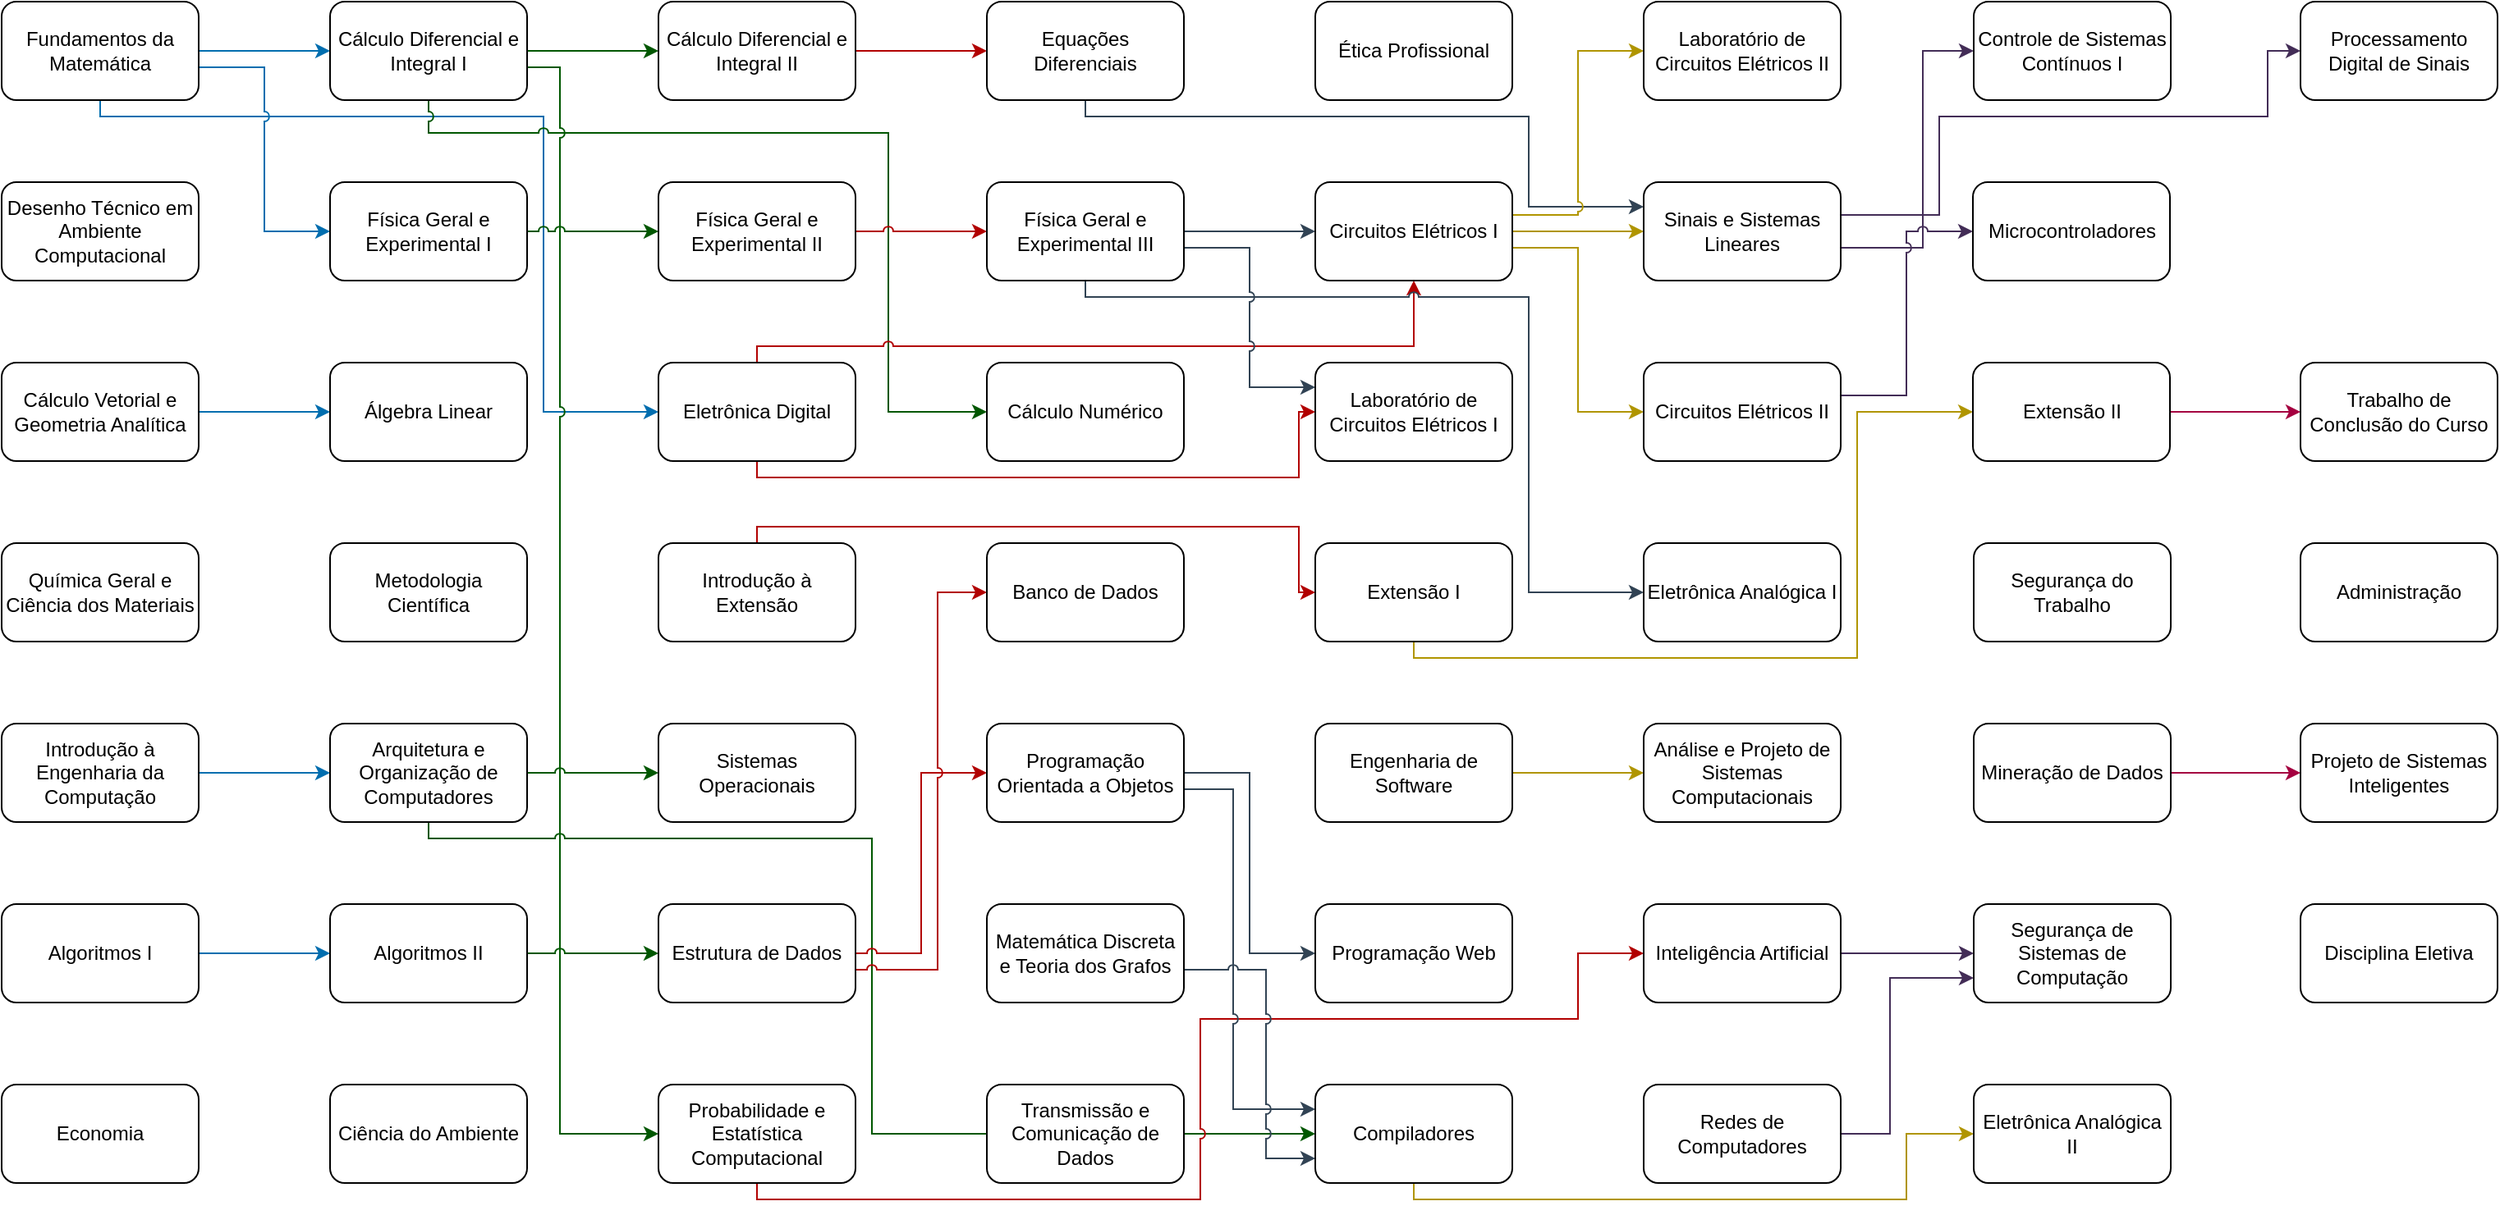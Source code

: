 <mxfile version="28.0.7">
  <diagram name="Página-1" id="1_IcvphOG9MH5CT4vIaf">
    <mxGraphModel dx="818" dy="701" grid="1" gridSize="10" guides="1" tooltips="1" connect="1" arrows="1" fold="1" page="1" pageScale="1" pageWidth="827" pageHeight="1169" math="0" shadow="0">
      <root>
        <mxCell id="0" />
        <mxCell id="1" parent="0" />
        <mxCell id="4kvXDWAPBxVA_NMJ1HBV-61" style="edgeStyle=orthogonalEdgeStyle;rounded=0;orthogonalLoop=1;jettySize=auto;html=1;entryX=0;entryY=0.5;entryDx=0;entryDy=0;fillColor=#1ba1e2;strokeColor=#006EAF;" edge="1" parent="1" source="4kvXDWAPBxVA_NMJ1HBV-2" target="4kvXDWAPBxVA_NMJ1HBV-9">
          <mxGeometry relative="1" as="geometry" />
        </mxCell>
        <mxCell id="4kvXDWAPBxVA_NMJ1HBV-62" style="edgeStyle=orthogonalEdgeStyle;rounded=0;orthogonalLoop=1;jettySize=auto;html=1;entryX=0;entryY=0.5;entryDx=0;entryDy=0;jumpStyle=arc;fillColor=#1ba1e2;strokeColor=#006EAF;" edge="1" parent="1" source="4kvXDWAPBxVA_NMJ1HBV-2" target="4kvXDWAPBxVA_NMJ1HBV-17">
          <mxGeometry relative="1" as="geometry">
            <Array as="points">
              <mxPoint x="100" y="370" />
              <mxPoint x="370" y="370" />
              <mxPoint x="370" y="550" />
            </Array>
          </mxGeometry>
        </mxCell>
        <mxCell id="4kvXDWAPBxVA_NMJ1HBV-63" style="edgeStyle=orthogonalEdgeStyle;rounded=0;orthogonalLoop=1;jettySize=auto;html=1;entryX=0;entryY=0.5;entryDx=0;entryDy=0;jumpStyle=arc;fillColor=#1ba1e2;strokeColor=#006EAF;" edge="1" parent="1" source="4kvXDWAPBxVA_NMJ1HBV-2" target="4kvXDWAPBxVA_NMJ1HBV-10">
          <mxGeometry relative="1" as="geometry">
            <Array as="points">
              <mxPoint x="200" y="340" />
              <mxPoint x="200" y="440" />
            </Array>
          </mxGeometry>
        </mxCell>
        <mxCell id="4kvXDWAPBxVA_NMJ1HBV-2" value="Fundamentos da Matemática" style="rounded=1;whiteSpace=wrap;html=1;" vertex="1" parent="1">
          <mxGeometry x="40" y="300" width="120" height="60" as="geometry" />
        </mxCell>
        <mxCell id="4kvXDWAPBxVA_NMJ1HBV-3" value="Desenho Técnico em Ambiente Computacional" style="rounded=1;whiteSpace=wrap;html=1;" vertex="1" parent="1">
          <mxGeometry x="40" y="410" width="120" height="60" as="geometry" />
        </mxCell>
        <mxCell id="4kvXDWAPBxVA_NMJ1HBV-64" style="edgeStyle=orthogonalEdgeStyle;rounded=0;orthogonalLoop=1;jettySize=auto;html=1;entryX=0;entryY=0.5;entryDx=0;entryDy=0;fillColor=#1ba1e2;strokeColor=#006EAF;" edge="1" parent="1" source="4kvXDWAPBxVA_NMJ1HBV-4" target="4kvXDWAPBxVA_NMJ1HBV-11">
          <mxGeometry relative="1" as="geometry" />
        </mxCell>
        <mxCell id="4kvXDWAPBxVA_NMJ1HBV-4" value="Cálculo Vetorial e Geometria Analítica" style="rounded=1;whiteSpace=wrap;html=1;" vertex="1" parent="1">
          <mxGeometry x="40" y="520" width="120" height="60" as="geometry" />
        </mxCell>
        <mxCell id="4kvXDWAPBxVA_NMJ1HBV-5" value="&lt;div&gt;Química Geral e Ciência dos Materiais&lt;/div&gt;" style="rounded=1;whiteSpace=wrap;html=1;" vertex="1" parent="1">
          <mxGeometry x="40" y="630" width="120" height="60" as="geometry" />
        </mxCell>
        <mxCell id="4kvXDWAPBxVA_NMJ1HBV-65" style="edgeStyle=orthogonalEdgeStyle;rounded=0;orthogonalLoop=1;jettySize=auto;html=1;entryX=0;entryY=0.5;entryDx=0;entryDy=0;fillColor=#1ba1e2;strokeColor=#006EAF;" edge="1" parent="1" source="4kvXDWAPBxVA_NMJ1HBV-6" target="4kvXDWAPBxVA_NMJ1HBV-13">
          <mxGeometry relative="1" as="geometry" />
        </mxCell>
        <mxCell id="4kvXDWAPBxVA_NMJ1HBV-6" value="Introdução à Engenharia da Computação" style="rounded=1;whiteSpace=wrap;html=1;" vertex="1" parent="1">
          <mxGeometry x="40" y="740" width="120" height="60" as="geometry" />
        </mxCell>
        <mxCell id="4kvXDWAPBxVA_NMJ1HBV-66" style="edgeStyle=orthogonalEdgeStyle;rounded=0;orthogonalLoop=1;jettySize=auto;html=1;entryX=0;entryY=0.5;entryDx=0;entryDy=0;fillColor=#1ba1e2;strokeColor=#006EAF;" edge="1" parent="1" source="4kvXDWAPBxVA_NMJ1HBV-7" target="4kvXDWAPBxVA_NMJ1HBV-14">
          <mxGeometry relative="1" as="geometry" />
        </mxCell>
        <mxCell id="4kvXDWAPBxVA_NMJ1HBV-7" value="Algoritmos I" style="rounded=1;whiteSpace=wrap;html=1;" vertex="1" parent="1">
          <mxGeometry x="40" y="850" width="120" height="60" as="geometry" />
        </mxCell>
        <mxCell id="4kvXDWAPBxVA_NMJ1HBV-8" value="Economia" style="rounded=1;whiteSpace=wrap;html=1;" vertex="1" parent="1">
          <mxGeometry x="40" y="960" width="120" height="60" as="geometry" />
        </mxCell>
        <mxCell id="4kvXDWAPBxVA_NMJ1HBV-67" style="edgeStyle=orthogonalEdgeStyle;rounded=0;orthogonalLoop=1;jettySize=auto;html=1;entryX=0;entryY=0.5;entryDx=0;entryDy=0;fillColor=#008a00;strokeColor=#005700;" edge="1" parent="1" source="4kvXDWAPBxVA_NMJ1HBV-9" target="4kvXDWAPBxVA_NMJ1HBV-22">
          <mxGeometry relative="1" as="geometry" />
        </mxCell>
        <mxCell id="4kvXDWAPBxVA_NMJ1HBV-68" style="edgeStyle=orthogonalEdgeStyle;rounded=0;orthogonalLoop=1;jettySize=auto;html=1;entryX=0;entryY=0.5;entryDx=0;entryDy=0;fillColor=#008a00;strokeColor=#005700;jumpStyle=arc;" edge="1" parent="1" source="4kvXDWAPBxVA_NMJ1HBV-9" target="4kvXDWAPBxVA_NMJ1HBV-25">
          <mxGeometry relative="1" as="geometry">
            <Array as="points">
              <mxPoint x="300" y="380" />
              <mxPoint x="580" y="380" />
              <mxPoint x="580" y="550" />
            </Array>
          </mxGeometry>
        </mxCell>
        <mxCell id="4kvXDWAPBxVA_NMJ1HBV-69" style="edgeStyle=orthogonalEdgeStyle;rounded=0;orthogonalLoop=1;jettySize=auto;html=1;entryX=0;entryY=0.5;entryDx=0;entryDy=0;fillColor=#008a00;strokeColor=#005700;jumpStyle=arc;" edge="1" parent="1" source="4kvXDWAPBxVA_NMJ1HBV-9" target="4kvXDWAPBxVA_NMJ1HBV-21">
          <mxGeometry relative="1" as="geometry">
            <Array as="points">
              <mxPoint x="380" y="340" />
              <mxPoint x="380" y="990" />
            </Array>
          </mxGeometry>
        </mxCell>
        <mxCell id="4kvXDWAPBxVA_NMJ1HBV-9" value="&lt;div&gt;Cálculo Diferencial e Integral I&lt;/div&gt;" style="rounded=1;whiteSpace=wrap;html=1;" vertex="1" parent="1">
          <mxGeometry x="240" y="300" width="120" height="60" as="geometry" />
        </mxCell>
        <mxCell id="4kvXDWAPBxVA_NMJ1HBV-70" style="edgeStyle=orthogonalEdgeStyle;rounded=0;orthogonalLoop=1;jettySize=auto;html=1;entryX=0;entryY=0.5;entryDx=0;entryDy=0;fillColor=#008a00;strokeColor=#005700;jumpStyle=arc;" edge="1" parent="1" source="4kvXDWAPBxVA_NMJ1HBV-10" target="4kvXDWAPBxVA_NMJ1HBV-16">
          <mxGeometry relative="1" as="geometry" />
        </mxCell>
        <mxCell id="4kvXDWAPBxVA_NMJ1HBV-10" value="&lt;div&gt;Física Geral e Experimental I&lt;/div&gt;" style="rounded=1;whiteSpace=wrap;html=1;" vertex="1" parent="1">
          <mxGeometry x="240" y="410" width="120" height="60" as="geometry" />
        </mxCell>
        <mxCell id="4kvXDWAPBxVA_NMJ1HBV-11" value="Álgebra Linear" style="rounded=1;whiteSpace=wrap;html=1;" vertex="1" parent="1">
          <mxGeometry x="240" y="520" width="120" height="60" as="geometry" />
        </mxCell>
        <mxCell id="4kvXDWAPBxVA_NMJ1HBV-12" value="Metodologia Científica" style="rounded=1;whiteSpace=wrap;html=1;" vertex="1" parent="1">
          <mxGeometry x="240" y="630" width="120" height="60" as="geometry" />
        </mxCell>
        <mxCell id="4kvXDWAPBxVA_NMJ1HBV-71" style="edgeStyle=orthogonalEdgeStyle;rounded=0;orthogonalLoop=1;jettySize=auto;html=1;entryX=0;entryY=0.5;entryDx=0;entryDy=0;fillColor=#008a00;strokeColor=#005700;jumpStyle=arc;" edge="1" parent="1" source="4kvXDWAPBxVA_NMJ1HBV-13" target="4kvXDWAPBxVA_NMJ1HBV-19">
          <mxGeometry relative="1" as="geometry" />
        </mxCell>
        <mxCell id="4kvXDWAPBxVA_NMJ1HBV-72" style="edgeStyle=orthogonalEdgeStyle;rounded=0;orthogonalLoop=1;jettySize=auto;html=1;entryX=0;entryY=0.5;entryDx=0;entryDy=0;fillColor=#008a00;strokeColor=#005700;jumpStyle=arc;" edge="1" parent="1" source="4kvXDWAPBxVA_NMJ1HBV-13" target="4kvXDWAPBxVA_NMJ1HBV-36">
          <mxGeometry relative="1" as="geometry">
            <Array as="points">
              <mxPoint x="300" y="810" />
              <mxPoint x="570" y="810" />
              <mxPoint x="570" y="990" />
            </Array>
          </mxGeometry>
        </mxCell>
        <mxCell id="4kvXDWAPBxVA_NMJ1HBV-13" value="Arquitetura e Organização de Computadores" style="rounded=1;whiteSpace=wrap;html=1;" vertex="1" parent="1">
          <mxGeometry x="240" y="740" width="120" height="60" as="geometry" />
        </mxCell>
        <mxCell id="4kvXDWAPBxVA_NMJ1HBV-73" style="edgeStyle=orthogonalEdgeStyle;rounded=0;orthogonalLoop=1;jettySize=auto;html=1;fillColor=#008a00;strokeColor=#005700;jumpStyle=arc;" edge="1" parent="1" source="4kvXDWAPBxVA_NMJ1HBV-14" target="4kvXDWAPBxVA_NMJ1HBV-20">
          <mxGeometry relative="1" as="geometry" />
        </mxCell>
        <mxCell id="4kvXDWAPBxVA_NMJ1HBV-14" value="&lt;div&gt;Algoritmos II&lt;/div&gt;" style="rounded=1;whiteSpace=wrap;html=1;" vertex="1" parent="1">
          <mxGeometry x="240" y="850" width="120" height="60" as="geometry" />
        </mxCell>
        <mxCell id="4kvXDWAPBxVA_NMJ1HBV-15" value="Ciência do Ambiente" style="rounded=1;whiteSpace=wrap;html=1;" vertex="1" parent="1">
          <mxGeometry x="240" y="960" width="120" height="60" as="geometry" />
        </mxCell>
        <mxCell id="4kvXDWAPBxVA_NMJ1HBV-75" style="edgeStyle=orthogonalEdgeStyle;rounded=0;orthogonalLoop=1;jettySize=auto;html=1;entryX=0;entryY=0.5;entryDx=0;entryDy=0;fillColor=#e51400;strokeColor=#B20000;jumpStyle=arc;" edge="1" parent="1" source="4kvXDWAPBxVA_NMJ1HBV-16" target="4kvXDWAPBxVA_NMJ1HBV-24">
          <mxGeometry relative="1" as="geometry" />
        </mxCell>
        <mxCell id="4kvXDWAPBxVA_NMJ1HBV-16" value="&lt;div&gt;Física Geral e Experimental II&lt;/div&gt;" style="rounded=1;whiteSpace=wrap;html=1;" vertex="1" parent="1">
          <mxGeometry x="440" y="410" width="120" height="60" as="geometry" />
        </mxCell>
        <mxCell id="4kvXDWAPBxVA_NMJ1HBV-76" style="edgeStyle=orthogonalEdgeStyle;rounded=0;orthogonalLoop=1;jettySize=auto;html=1;entryX=0.5;entryY=1;entryDx=0;entryDy=0;fillColor=#e51400;strokeColor=#B20000;jumpStyle=arc;" edge="1" parent="1" source="4kvXDWAPBxVA_NMJ1HBV-17" target="4kvXDWAPBxVA_NMJ1HBV-31">
          <mxGeometry relative="1" as="geometry">
            <Array as="points">
              <mxPoint x="500" y="510" />
              <mxPoint x="900" y="510" />
            </Array>
          </mxGeometry>
        </mxCell>
        <mxCell id="4kvXDWAPBxVA_NMJ1HBV-77" style="edgeStyle=orthogonalEdgeStyle;rounded=0;orthogonalLoop=1;jettySize=auto;html=1;entryX=0;entryY=0.5;entryDx=0;entryDy=0;fillColor=#e51400;strokeColor=#B20000;jumpStyle=arc;" edge="1" parent="1" source="4kvXDWAPBxVA_NMJ1HBV-17" target="4kvXDWAPBxVA_NMJ1HBV-32">
          <mxGeometry relative="1" as="geometry">
            <Array as="points">
              <mxPoint x="500" y="590" />
              <mxPoint x="830" y="590" />
              <mxPoint x="830" y="550" />
            </Array>
          </mxGeometry>
        </mxCell>
        <mxCell id="4kvXDWAPBxVA_NMJ1HBV-17" value="Eletrônica Digital" style="rounded=1;whiteSpace=wrap;html=1;" vertex="1" parent="1">
          <mxGeometry x="440" y="520" width="120" height="60" as="geometry" />
        </mxCell>
        <mxCell id="4kvXDWAPBxVA_NMJ1HBV-78" style="edgeStyle=orthogonalEdgeStyle;rounded=0;orthogonalLoop=1;jettySize=auto;html=1;entryX=0;entryY=0.5;entryDx=0;entryDy=0;fillColor=#e51400;strokeColor=#B20000;jumpStyle=arc;" edge="1" parent="1" source="4kvXDWAPBxVA_NMJ1HBV-18" target="4kvXDWAPBxVA_NMJ1HBV-33">
          <mxGeometry relative="1" as="geometry">
            <Array as="points">
              <mxPoint x="500" y="620" />
              <mxPoint x="830" y="620" />
              <mxPoint x="830" y="660" />
            </Array>
          </mxGeometry>
        </mxCell>
        <mxCell id="4kvXDWAPBxVA_NMJ1HBV-18" value="Introdução à Extensão" style="rounded=1;whiteSpace=wrap;html=1;" vertex="1" parent="1">
          <mxGeometry x="440" y="630" width="120" height="60" as="geometry" />
        </mxCell>
        <mxCell id="4kvXDWAPBxVA_NMJ1HBV-19" value="Sistemas Operacionais" style="rounded=1;whiteSpace=wrap;html=1;" vertex="1" parent="1">
          <mxGeometry x="440" y="740" width="120" height="60" as="geometry" />
        </mxCell>
        <mxCell id="4kvXDWAPBxVA_NMJ1HBV-79" style="edgeStyle=orthogonalEdgeStyle;rounded=0;orthogonalLoop=1;jettySize=auto;html=1;entryX=0;entryY=0.5;entryDx=0;entryDy=0;fillColor=#e51400;strokeColor=#B20000;jumpStyle=arc;" edge="1" parent="1" source="4kvXDWAPBxVA_NMJ1HBV-20" target="4kvXDWAPBxVA_NMJ1HBV-27">
          <mxGeometry relative="1" as="geometry" />
        </mxCell>
        <mxCell id="4kvXDWAPBxVA_NMJ1HBV-80" style="edgeStyle=orthogonalEdgeStyle;rounded=0;orthogonalLoop=1;jettySize=auto;html=1;entryX=0;entryY=0.5;entryDx=0;entryDy=0;jumpStyle=arc;fillColor=#e51400;strokeColor=#B20000;" edge="1" parent="1" source="4kvXDWAPBxVA_NMJ1HBV-20" target="4kvXDWAPBxVA_NMJ1HBV-26">
          <mxGeometry relative="1" as="geometry">
            <Array as="points">
              <mxPoint x="610" y="890" />
              <mxPoint x="610" y="660" />
            </Array>
          </mxGeometry>
        </mxCell>
        <mxCell id="4kvXDWAPBxVA_NMJ1HBV-20" value="Estrutura de Dados" style="rounded=1;whiteSpace=wrap;html=1;" vertex="1" parent="1">
          <mxGeometry x="440" y="850" width="120" height="60" as="geometry" />
        </mxCell>
        <mxCell id="4kvXDWAPBxVA_NMJ1HBV-81" style="edgeStyle=orthogonalEdgeStyle;rounded=0;orthogonalLoop=1;jettySize=auto;html=1;entryX=0;entryY=0.5;entryDx=0;entryDy=0;jumpStyle=arc;fillColor=#e51400;strokeColor=#B20000;" edge="1" parent="1" source="4kvXDWAPBxVA_NMJ1HBV-21" target="4kvXDWAPBxVA_NMJ1HBV-42">
          <mxGeometry relative="1" as="geometry">
            <Array as="points">
              <mxPoint x="500" y="1030" />
              <mxPoint x="770" y="1030" />
              <mxPoint x="770" y="920" />
              <mxPoint x="1000" y="920" />
              <mxPoint x="1000" y="880" />
            </Array>
          </mxGeometry>
        </mxCell>
        <mxCell id="4kvXDWAPBxVA_NMJ1HBV-21" value="Probabilidade e Estatística Computacional" style="rounded=1;whiteSpace=wrap;html=1;" vertex="1" parent="1">
          <mxGeometry x="440" y="960" width="120" height="60" as="geometry" />
        </mxCell>
        <mxCell id="4kvXDWAPBxVA_NMJ1HBV-74" style="edgeStyle=orthogonalEdgeStyle;rounded=0;orthogonalLoop=1;jettySize=auto;html=1;entryX=0;entryY=0.5;entryDx=0;entryDy=0;fillColor=#e51400;strokeColor=#B20000;" edge="1" parent="1" source="4kvXDWAPBxVA_NMJ1HBV-22" target="4kvXDWAPBxVA_NMJ1HBV-23">
          <mxGeometry relative="1" as="geometry" />
        </mxCell>
        <mxCell id="4kvXDWAPBxVA_NMJ1HBV-22" value="&lt;div&gt;Cálculo Diferencial e Integral II&lt;/div&gt;" style="rounded=1;whiteSpace=wrap;html=1;" vertex="1" parent="1">
          <mxGeometry x="440" y="300" width="120" height="60" as="geometry" />
        </mxCell>
        <mxCell id="4kvXDWAPBxVA_NMJ1HBV-92" style="edgeStyle=orthogonalEdgeStyle;rounded=0;orthogonalLoop=1;jettySize=auto;html=1;entryX=0;entryY=0.25;entryDx=0;entryDy=0;fillColor=#647687;strokeColor=#314354;jumpStyle=arc;" edge="1" parent="1" source="4kvXDWAPBxVA_NMJ1HBV-23" target="4kvXDWAPBxVA_NMJ1HBV-38">
          <mxGeometry relative="1" as="geometry">
            <Array as="points">
              <mxPoint x="700" y="370" />
              <mxPoint x="970" y="370" />
              <mxPoint x="970" y="425" />
            </Array>
          </mxGeometry>
        </mxCell>
        <mxCell id="4kvXDWAPBxVA_NMJ1HBV-23" value="Equações Diferenciais" style="rounded=1;whiteSpace=wrap;html=1;" vertex="1" parent="1">
          <mxGeometry x="640" y="300" width="120" height="60" as="geometry" />
        </mxCell>
        <mxCell id="4kvXDWAPBxVA_NMJ1HBV-83" style="edgeStyle=orthogonalEdgeStyle;rounded=0;orthogonalLoop=1;jettySize=auto;html=1;entryX=0;entryY=0.5;entryDx=0;entryDy=0;fillColor=#647687;strokeColor=#314354;jumpStyle=arc;" edge="1" parent="1" source="4kvXDWAPBxVA_NMJ1HBV-24" target="4kvXDWAPBxVA_NMJ1HBV-31">
          <mxGeometry relative="1" as="geometry" />
        </mxCell>
        <mxCell id="4kvXDWAPBxVA_NMJ1HBV-84" style="edgeStyle=orthogonalEdgeStyle;rounded=0;orthogonalLoop=1;jettySize=auto;html=1;entryX=0;entryY=0.5;entryDx=0;entryDy=0;jumpStyle=arc;fillColor=#647687;strokeColor=#314354;" edge="1" parent="1" source="4kvXDWAPBxVA_NMJ1HBV-24" target="4kvXDWAPBxVA_NMJ1HBV-40">
          <mxGeometry relative="1" as="geometry">
            <Array as="points">
              <mxPoint x="700" y="480" />
              <mxPoint x="970" y="480" />
              <mxPoint x="970" y="660" />
            </Array>
          </mxGeometry>
        </mxCell>
        <mxCell id="4kvXDWAPBxVA_NMJ1HBV-85" style="edgeStyle=orthogonalEdgeStyle;rounded=0;orthogonalLoop=1;jettySize=auto;html=1;entryX=0;entryY=0.25;entryDx=0;entryDy=0;jumpStyle=arc;fillColor=#647687;strokeColor=#314354;" edge="1" parent="1" source="4kvXDWAPBxVA_NMJ1HBV-24" target="4kvXDWAPBxVA_NMJ1HBV-32">
          <mxGeometry relative="1" as="geometry">
            <Array as="points">
              <mxPoint x="800" y="450" />
              <mxPoint x="800" y="535" />
            </Array>
          </mxGeometry>
        </mxCell>
        <mxCell id="4kvXDWAPBxVA_NMJ1HBV-24" value="&lt;div&gt;Física Geral e Experimental III&lt;/div&gt;" style="rounded=1;whiteSpace=wrap;html=1;" vertex="1" parent="1">
          <mxGeometry x="640" y="410" width="120" height="60" as="geometry" />
        </mxCell>
        <mxCell id="4kvXDWAPBxVA_NMJ1HBV-25" value="Cálculo Numérico" style="rounded=1;whiteSpace=wrap;html=1;" vertex="1" parent="1">
          <mxGeometry x="640" y="520" width="120" height="60" as="geometry" />
        </mxCell>
        <mxCell id="4kvXDWAPBxVA_NMJ1HBV-26" value="Banco de Dados" style="rounded=1;whiteSpace=wrap;html=1;" vertex="1" parent="1">
          <mxGeometry x="640" y="630" width="120" height="60" as="geometry" />
        </mxCell>
        <mxCell id="4kvXDWAPBxVA_NMJ1HBV-86" style="edgeStyle=orthogonalEdgeStyle;rounded=0;orthogonalLoop=1;jettySize=auto;html=1;entryX=0;entryY=0.5;entryDx=0;entryDy=0;fillColor=#647687;strokeColor=#314354;jumpStyle=arc;" edge="1" parent="1" source="4kvXDWAPBxVA_NMJ1HBV-27" target="4kvXDWAPBxVA_NMJ1HBV-35">
          <mxGeometry relative="1" as="geometry" />
        </mxCell>
        <mxCell id="4kvXDWAPBxVA_NMJ1HBV-87" style="edgeStyle=orthogonalEdgeStyle;rounded=0;orthogonalLoop=1;jettySize=auto;html=1;entryX=0;entryY=0.25;entryDx=0;entryDy=0;jumpStyle=arc;fillColor=#647687;strokeColor=#314354;" edge="1" parent="1" source="4kvXDWAPBxVA_NMJ1HBV-27" target="4kvXDWAPBxVA_NMJ1HBV-36">
          <mxGeometry relative="1" as="geometry">
            <Array as="points">
              <mxPoint x="790" y="780" />
              <mxPoint x="790" y="975" />
            </Array>
          </mxGeometry>
        </mxCell>
        <mxCell id="4kvXDWAPBxVA_NMJ1HBV-27" value="Programação Orientada a Objetos" style="rounded=1;whiteSpace=wrap;html=1;" vertex="1" parent="1">
          <mxGeometry x="640" y="740" width="120" height="60" as="geometry" />
        </mxCell>
        <mxCell id="4kvXDWAPBxVA_NMJ1HBV-88" style="edgeStyle=orthogonalEdgeStyle;rounded=0;orthogonalLoop=1;jettySize=auto;html=1;entryX=0;entryY=0.75;entryDx=0;entryDy=0;jumpStyle=arc;fillColor=#647687;strokeColor=#314354;" edge="1" parent="1" source="4kvXDWAPBxVA_NMJ1HBV-28" target="4kvXDWAPBxVA_NMJ1HBV-36">
          <mxGeometry relative="1" as="geometry">
            <Array as="points">
              <mxPoint x="810" y="890" />
              <mxPoint x="810" y="1005" />
            </Array>
          </mxGeometry>
        </mxCell>
        <mxCell id="4kvXDWAPBxVA_NMJ1HBV-28" value="Matemática Discreta e Teoria dos Grafos" style="rounded=1;whiteSpace=wrap;html=1;" vertex="1" parent="1">
          <mxGeometry x="640" y="850" width="120" height="60" as="geometry" />
        </mxCell>
        <mxCell id="4kvXDWAPBxVA_NMJ1HBV-29" value="Transmissão e Comunicação de Dados" style="rounded=1;whiteSpace=wrap;html=1;" vertex="1" parent="1">
          <mxGeometry x="640" y="960" width="120" height="60" as="geometry" />
        </mxCell>
        <mxCell id="4kvXDWAPBxVA_NMJ1HBV-30" value="Ética Profissional" style="rounded=1;whiteSpace=wrap;html=1;" vertex="1" parent="1">
          <mxGeometry x="840" y="300" width="120" height="60" as="geometry" />
        </mxCell>
        <mxCell id="4kvXDWAPBxVA_NMJ1HBV-89" style="edgeStyle=orthogonalEdgeStyle;rounded=0;orthogonalLoop=1;jettySize=auto;html=1;entryX=0;entryY=0.5;entryDx=0;entryDy=0;fillColor=#e3c800;strokeColor=#B09500;jumpStyle=arc;" edge="1" parent="1" source="4kvXDWAPBxVA_NMJ1HBV-31" target="4kvXDWAPBxVA_NMJ1HBV-37">
          <mxGeometry relative="1" as="geometry">
            <Array as="points">
              <mxPoint x="1000" y="430" />
              <mxPoint x="1000" y="330" />
            </Array>
          </mxGeometry>
        </mxCell>
        <mxCell id="4kvXDWAPBxVA_NMJ1HBV-93" style="edgeStyle=orthogonalEdgeStyle;rounded=0;orthogonalLoop=1;jettySize=auto;html=1;entryX=0;entryY=0.5;entryDx=0;entryDy=0;fillColor=#e3c800;strokeColor=#B09500;jumpStyle=arc;" edge="1" parent="1" source="4kvXDWAPBxVA_NMJ1HBV-31" target="4kvXDWAPBxVA_NMJ1HBV-38">
          <mxGeometry relative="1" as="geometry" />
        </mxCell>
        <mxCell id="4kvXDWAPBxVA_NMJ1HBV-94" style="edgeStyle=orthogonalEdgeStyle;rounded=0;orthogonalLoop=1;jettySize=auto;html=1;entryX=0;entryY=0.5;entryDx=0;entryDy=0;fillColor=#e3c800;strokeColor=#B09500;jumpStyle=arc;" edge="1" parent="1" source="4kvXDWAPBxVA_NMJ1HBV-31" target="4kvXDWAPBxVA_NMJ1HBV-39">
          <mxGeometry relative="1" as="geometry">
            <Array as="points">
              <mxPoint x="1000" y="450" />
              <mxPoint x="1000" y="550" />
            </Array>
          </mxGeometry>
        </mxCell>
        <mxCell id="4kvXDWAPBxVA_NMJ1HBV-31" value="Circuitos Elétricos I" style="rounded=1;whiteSpace=wrap;html=1;" vertex="1" parent="1">
          <mxGeometry x="840" y="410" width="120" height="60" as="geometry" />
        </mxCell>
        <mxCell id="4kvXDWAPBxVA_NMJ1HBV-32" value="Laboratório de Circuitos Elétricos I" style="rounded=1;whiteSpace=wrap;html=1;" vertex="1" parent="1">
          <mxGeometry x="840" y="520" width="120" height="60" as="geometry" />
        </mxCell>
        <mxCell id="4kvXDWAPBxVA_NMJ1HBV-95" style="edgeStyle=orthogonalEdgeStyle;rounded=0;orthogonalLoop=1;jettySize=auto;html=1;entryX=0;entryY=0.5;entryDx=0;entryDy=0;fillColor=#e3c800;strokeColor=#B09500;jumpStyle=arc;" edge="1" parent="1" source="4kvXDWAPBxVA_NMJ1HBV-33" target="4kvXDWAPBxVA_NMJ1HBV-46">
          <mxGeometry relative="1" as="geometry">
            <Array as="points">
              <mxPoint x="900" y="700" />
              <mxPoint x="1170" y="700" />
              <mxPoint x="1170" y="550" />
            </Array>
          </mxGeometry>
        </mxCell>
        <mxCell id="4kvXDWAPBxVA_NMJ1HBV-33" value="Extensão I" style="rounded=1;whiteSpace=wrap;html=1;" vertex="1" parent="1">
          <mxGeometry x="840" y="630" width="120" height="60" as="geometry" />
        </mxCell>
        <mxCell id="4kvXDWAPBxVA_NMJ1HBV-105" style="edgeStyle=orthogonalEdgeStyle;rounded=0;orthogonalLoop=1;jettySize=auto;html=1;entryX=0;entryY=0.5;entryDx=0;entryDy=0;fillColor=#e3c800;strokeColor=#B09500;jumpStyle=arc;" edge="1" parent="1" source="4kvXDWAPBxVA_NMJ1HBV-34" target="4kvXDWAPBxVA_NMJ1HBV-41">
          <mxGeometry relative="1" as="geometry" />
        </mxCell>
        <mxCell id="4kvXDWAPBxVA_NMJ1HBV-34" value="Engenharia de Software" style="rounded=1;whiteSpace=wrap;html=1;" vertex="1" parent="1">
          <mxGeometry x="840" y="740" width="120" height="60" as="geometry" />
        </mxCell>
        <mxCell id="4kvXDWAPBxVA_NMJ1HBV-35" value="Programação Web" style="rounded=1;whiteSpace=wrap;html=1;" vertex="1" parent="1">
          <mxGeometry x="840" y="850" width="120" height="60" as="geometry" />
        </mxCell>
        <mxCell id="4kvXDWAPBxVA_NMJ1HBV-96" style="edgeStyle=orthogonalEdgeStyle;rounded=0;orthogonalLoop=1;jettySize=auto;html=1;entryX=0;entryY=0.5;entryDx=0;entryDy=0;fillColor=#e3c800;strokeColor=#B09500;jumpStyle=arc;" edge="1" parent="1" source="4kvXDWAPBxVA_NMJ1HBV-36" target="4kvXDWAPBxVA_NMJ1HBV-50">
          <mxGeometry relative="1" as="geometry">
            <Array as="points">
              <mxPoint x="900" y="1030" />
              <mxPoint x="1200" y="1030" />
              <mxPoint x="1200" y="990" />
            </Array>
          </mxGeometry>
        </mxCell>
        <mxCell id="4kvXDWAPBxVA_NMJ1HBV-36" value="Compiladores" style="rounded=1;whiteSpace=wrap;html=1;" vertex="1" parent="1">
          <mxGeometry x="840" y="960" width="120" height="60" as="geometry" />
        </mxCell>
        <mxCell id="4kvXDWAPBxVA_NMJ1HBV-37" value="Laboratório de Circuitos Elétricos II" style="rounded=1;whiteSpace=wrap;html=1;" vertex="1" parent="1">
          <mxGeometry x="1040" y="300" width="120" height="60" as="geometry" />
        </mxCell>
        <mxCell id="4kvXDWAPBxVA_NMJ1HBV-101" style="edgeStyle=orthogonalEdgeStyle;rounded=0;orthogonalLoop=1;jettySize=auto;html=1;entryX=0;entryY=0.5;entryDx=0;entryDy=0;jumpStyle=arc;fillColor=#76608a;strokeColor=#432D57;" edge="1" parent="1" source="4kvXDWAPBxVA_NMJ1HBV-38" target="4kvXDWAPBxVA_NMJ1HBV-51">
          <mxGeometry relative="1" as="geometry">
            <Array as="points">
              <mxPoint x="1220" y="430" />
              <mxPoint x="1220" y="370" />
              <mxPoint x="1420" y="370" />
              <mxPoint x="1420" y="330" />
            </Array>
          </mxGeometry>
        </mxCell>
        <mxCell id="4kvXDWAPBxVA_NMJ1HBV-104" style="edgeStyle=orthogonalEdgeStyle;rounded=0;orthogonalLoop=1;jettySize=auto;html=1;entryX=0;entryY=0.5;entryDx=0;entryDy=0;fillColor=#76608a;strokeColor=#432D57;" edge="1" parent="1" source="4kvXDWAPBxVA_NMJ1HBV-38" target="4kvXDWAPBxVA_NMJ1HBV-44">
          <mxGeometry relative="1" as="geometry">
            <Array as="points">
              <mxPoint x="1210" y="450" />
              <mxPoint x="1210" y="330" />
            </Array>
          </mxGeometry>
        </mxCell>
        <mxCell id="4kvXDWAPBxVA_NMJ1HBV-38" value="Sinais e Sistemas Lineares" style="rounded=1;whiteSpace=wrap;html=1;" vertex="1" parent="1">
          <mxGeometry x="1040" y="410" width="120" height="60" as="geometry" />
        </mxCell>
        <mxCell id="4kvXDWAPBxVA_NMJ1HBV-100" style="edgeStyle=orthogonalEdgeStyle;rounded=0;orthogonalLoop=1;jettySize=auto;html=1;entryX=0;entryY=0.5;entryDx=0;entryDy=0;fillColor=#76608a;strokeColor=#432D57;jumpStyle=arc;" edge="1" parent="1" source="4kvXDWAPBxVA_NMJ1HBV-39" target="4kvXDWAPBxVA_NMJ1HBV-45">
          <mxGeometry relative="1" as="geometry">
            <Array as="points">
              <mxPoint x="1200" y="540" />
              <mxPoint x="1200" y="440" />
            </Array>
          </mxGeometry>
        </mxCell>
        <mxCell id="4kvXDWAPBxVA_NMJ1HBV-39" value="Circuitos Elétricos II" style="rounded=1;whiteSpace=wrap;html=1;" vertex="1" parent="1">
          <mxGeometry x="1040" y="520" width="120" height="60" as="geometry" />
        </mxCell>
        <mxCell id="4kvXDWAPBxVA_NMJ1HBV-40" value="Eletrônica Analógica I" style="rounded=1;whiteSpace=wrap;html=1;" vertex="1" parent="1">
          <mxGeometry x="1040" y="630" width="120" height="60" as="geometry" />
        </mxCell>
        <mxCell id="4kvXDWAPBxVA_NMJ1HBV-41" value="Análise e Projeto de Sistemas Computacionais" style="rounded=1;whiteSpace=wrap;html=1;" vertex="1" parent="1">
          <mxGeometry x="1040" y="740" width="120" height="60" as="geometry" />
        </mxCell>
        <mxCell id="4kvXDWAPBxVA_NMJ1HBV-99" style="edgeStyle=orthogonalEdgeStyle;rounded=0;orthogonalLoop=1;jettySize=auto;html=1;entryX=0;entryY=0.5;entryDx=0;entryDy=0;fillColor=#76608a;strokeColor=#432D57;jumpStyle=arc;" edge="1" parent="1" source="4kvXDWAPBxVA_NMJ1HBV-42" target="4kvXDWAPBxVA_NMJ1HBV-49">
          <mxGeometry relative="1" as="geometry" />
        </mxCell>
        <mxCell id="4kvXDWAPBxVA_NMJ1HBV-42" value="Inteligência Artificial" style="rounded=1;whiteSpace=wrap;html=1;" vertex="1" parent="1">
          <mxGeometry x="1040" y="850" width="120" height="60" as="geometry" />
        </mxCell>
        <mxCell id="4kvXDWAPBxVA_NMJ1HBV-97" style="edgeStyle=orthogonalEdgeStyle;rounded=0;orthogonalLoop=1;jettySize=auto;html=1;fillColor=#76608a;strokeColor=#432D57;jumpStyle=arc;entryX=0;entryY=0.75;entryDx=0;entryDy=0;" edge="1" parent="1" source="4kvXDWAPBxVA_NMJ1HBV-43" target="4kvXDWAPBxVA_NMJ1HBV-49">
          <mxGeometry relative="1" as="geometry">
            <mxPoint x="1240" y="900" as="targetPoint" />
            <Array as="points">
              <mxPoint x="1190" y="990" />
              <mxPoint x="1190" y="895" />
            </Array>
          </mxGeometry>
        </mxCell>
        <mxCell id="4kvXDWAPBxVA_NMJ1HBV-43" value="Redes de Computadores" style="rounded=1;whiteSpace=wrap;html=1;" vertex="1" parent="1">
          <mxGeometry x="1040" y="960" width="120" height="60" as="geometry" />
        </mxCell>
        <mxCell id="4kvXDWAPBxVA_NMJ1HBV-44" value="Controle de Sistemas Contínuos I" style="rounded=1;whiteSpace=wrap;html=1;" vertex="1" parent="1">
          <mxGeometry x="1241" y="300" width="120" height="60" as="geometry" />
        </mxCell>
        <mxCell id="4kvXDWAPBxVA_NMJ1HBV-45" value="Microcontroladores" style="rounded=1;whiteSpace=wrap;html=1;" vertex="1" parent="1">
          <mxGeometry x="1240.5" y="410" width="120" height="60" as="geometry" />
        </mxCell>
        <mxCell id="4kvXDWAPBxVA_NMJ1HBV-102" style="edgeStyle=orthogonalEdgeStyle;rounded=0;orthogonalLoop=1;jettySize=auto;html=1;entryX=0;entryY=0.5;entryDx=0;entryDy=0;fillColor=#d80073;strokeColor=#A50040;" edge="1" parent="1" source="4kvXDWAPBxVA_NMJ1HBV-46" target="4kvXDWAPBxVA_NMJ1HBV-52">
          <mxGeometry relative="1" as="geometry" />
        </mxCell>
        <mxCell id="4kvXDWAPBxVA_NMJ1HBV-46" value="Extensão II" style="rounded=1;whiteSpace=wrap;html=1;" vertex="1" parent="1">
          <mxGeometry x="1240.5" y="520" width="120" height="60" as="geometry" />
        </mxCell>
        <mxCell id="4kvXDWAPBxVA_NMJ1HBV-47" value="Segurança do Trabalho" style="rounded=1;whiteSpace=wrap;html=1;" vertex="1" parent="1">
          <mxGeometry x="1241" y="630" width="120" height="60" as="geometry" />
        </mxCell>
        <mxCell id="4kvXDWAPBxVA_NMJ1HBV-103" style="edgeStyle=orthogonalEdgeStyle;rounded=0;orthogonalLoop=1;jettySize=auto;html=1;entryX=0;entryY=0.5;entryDx=0;entryDy=0;fillColor=#d80073;strokeColor=#A50040;" edge="1" parent="1" source="4kvXDWAPBxVA_NMJ1HBV-48" target="4kvXDWAPBxVA_NMJ1HBV-54">
          <mxGeometry relative="1" as="geometry" />
        </mxCell>
        <mxCell id="4kvXDWAPBxVA_NMJ1HBV-48" value="Mineração de Dados" style="rounded=1;whiteSpace=wrap;html=1;" vertex="1" parent="1">
          <mxGeometry x="1241" y="740" width="120" height="60" as="geometry" />
        </mxCell>
        <mxCell id="4kvXDWAPBxVA_NMJ1HBV-49" value="Segurança de Sistemas de Computação" style="rounded=1;whiteSpace=wrap;html=1;" vertex="1" parent="1">
          <mxGeometry x="1241" y="850" width="120" height="60" as="geometry" />
        </mxCell>
        <mxCell id="4kvXDWAPBxVA_NMJ1HBV-50" value="Eletrônica Analógica II" style="rounded=1;whiteSpace=wrap;html=1;" vertex="1" parent="1">
          <mxGeometry x="1241" y="960" width="120" height="60" as="geometry" />
        </mxCell>
        <mxCell id="4kvXDWAPBxVA_NMJ1HBV-51" value="Processamento Digital de Sinais" style="rounded=1;whiteSpace=wrap;html=1;" vertex="1" parent="1">
          <mxGeometry x="1440" y="300" width="120" height="60" as="geometry" />
        </mxCell>
        <mxCell id="4kvXDWAPBxVA_NMJ1HBV-52" value="Trabalho de Conclusão do Curso" style="rounded=1;whiteSpace=wrap;html=1;" vertex="1" parent="1">
          <mxGeometry x="1440" y="520" width="120" height="60" as="geometry" />
        </mxCell>
        <mxCell id="4kvXDWAPBxVA_NMJ1HBV-53" value="Administração" style="rounded=1;whiteSpace=wrap;html=1;" vertex="1" parent="1">
          <mxGeometry x="1440" y="630" width="120" height="60" as="geometry" />
        </mxCell>
        <mxCell id="4kvXDWAPBxVA_NMJ1HBV-54" value="Projeto de Sistemas Inteligentes" style="rounded=1;whiteSpace=wrap;html=1;" vertex="1" parent="1">
          <mxGeometry x="1440" y="740" width="120" height="60" as="geometry" />
        </mxCell>
        <mxCell id="4kvXDWAPBxVA_NMJ1HBV-55" value="Disciplina Eletiva" style="rounded=1;whiteSpace=wrap;html=1;" vertex="1" parent="1">
          <mxGeometry x="1440" y="850" width="120" height="60" as="geometry" />
        </mxCell>
      </root>
    </mxGraphModel>
  </diagram>
</mxfile>
